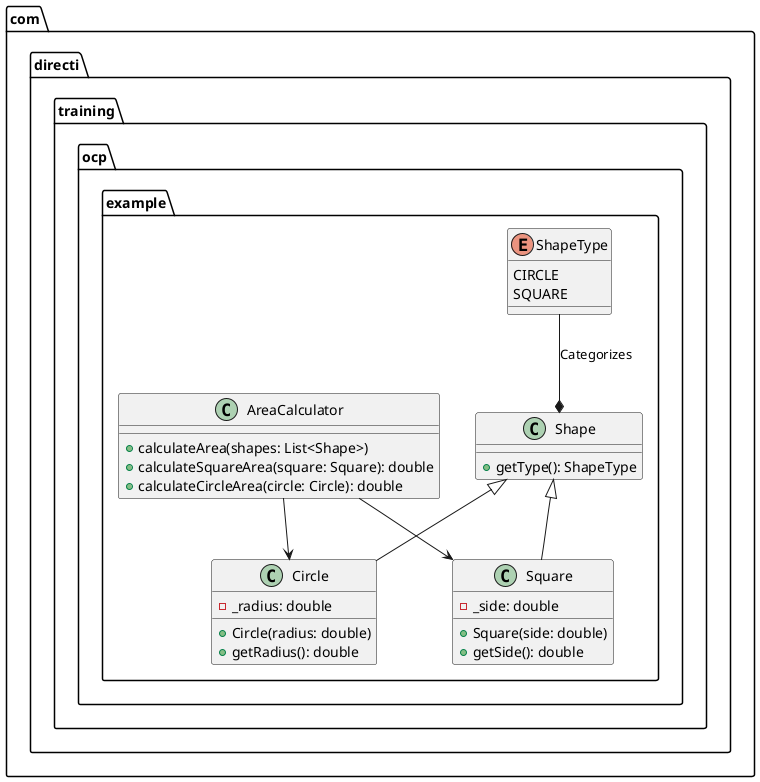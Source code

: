 @startuml exampleClassDiagram
package "com.directi.training.ocp.example" {
    class Shape {
        +getType(): ShapeType
    }
    class Circle {
        -_radius: double
        +Circle(radius: double)
        +getRadius(): double
    }
    class Square {
        -_side: double
        +Square(side: double)
        +getSide(): double
    }
    enum ShapeType {
        CIRCLE
        SQUARE
    }
    class AreaCalculator {
        +calculateArea(shapes: List<Shape>)
        +calculateSquareArea(square: Square): double
        +calculateCircleArea(circle: Circle): double
    }
'The ShapeType Categorizes a Shape
    ShapeType --* Shape : Categorizes
'Circle and Square inherit Shape
    Shape <|-- Circle
    Shape <|-- Square
'AreaCalculator uses Square and Circle
    AreaCalculator --> Square
    AreaCalculator --> Circle
}
@enduml
